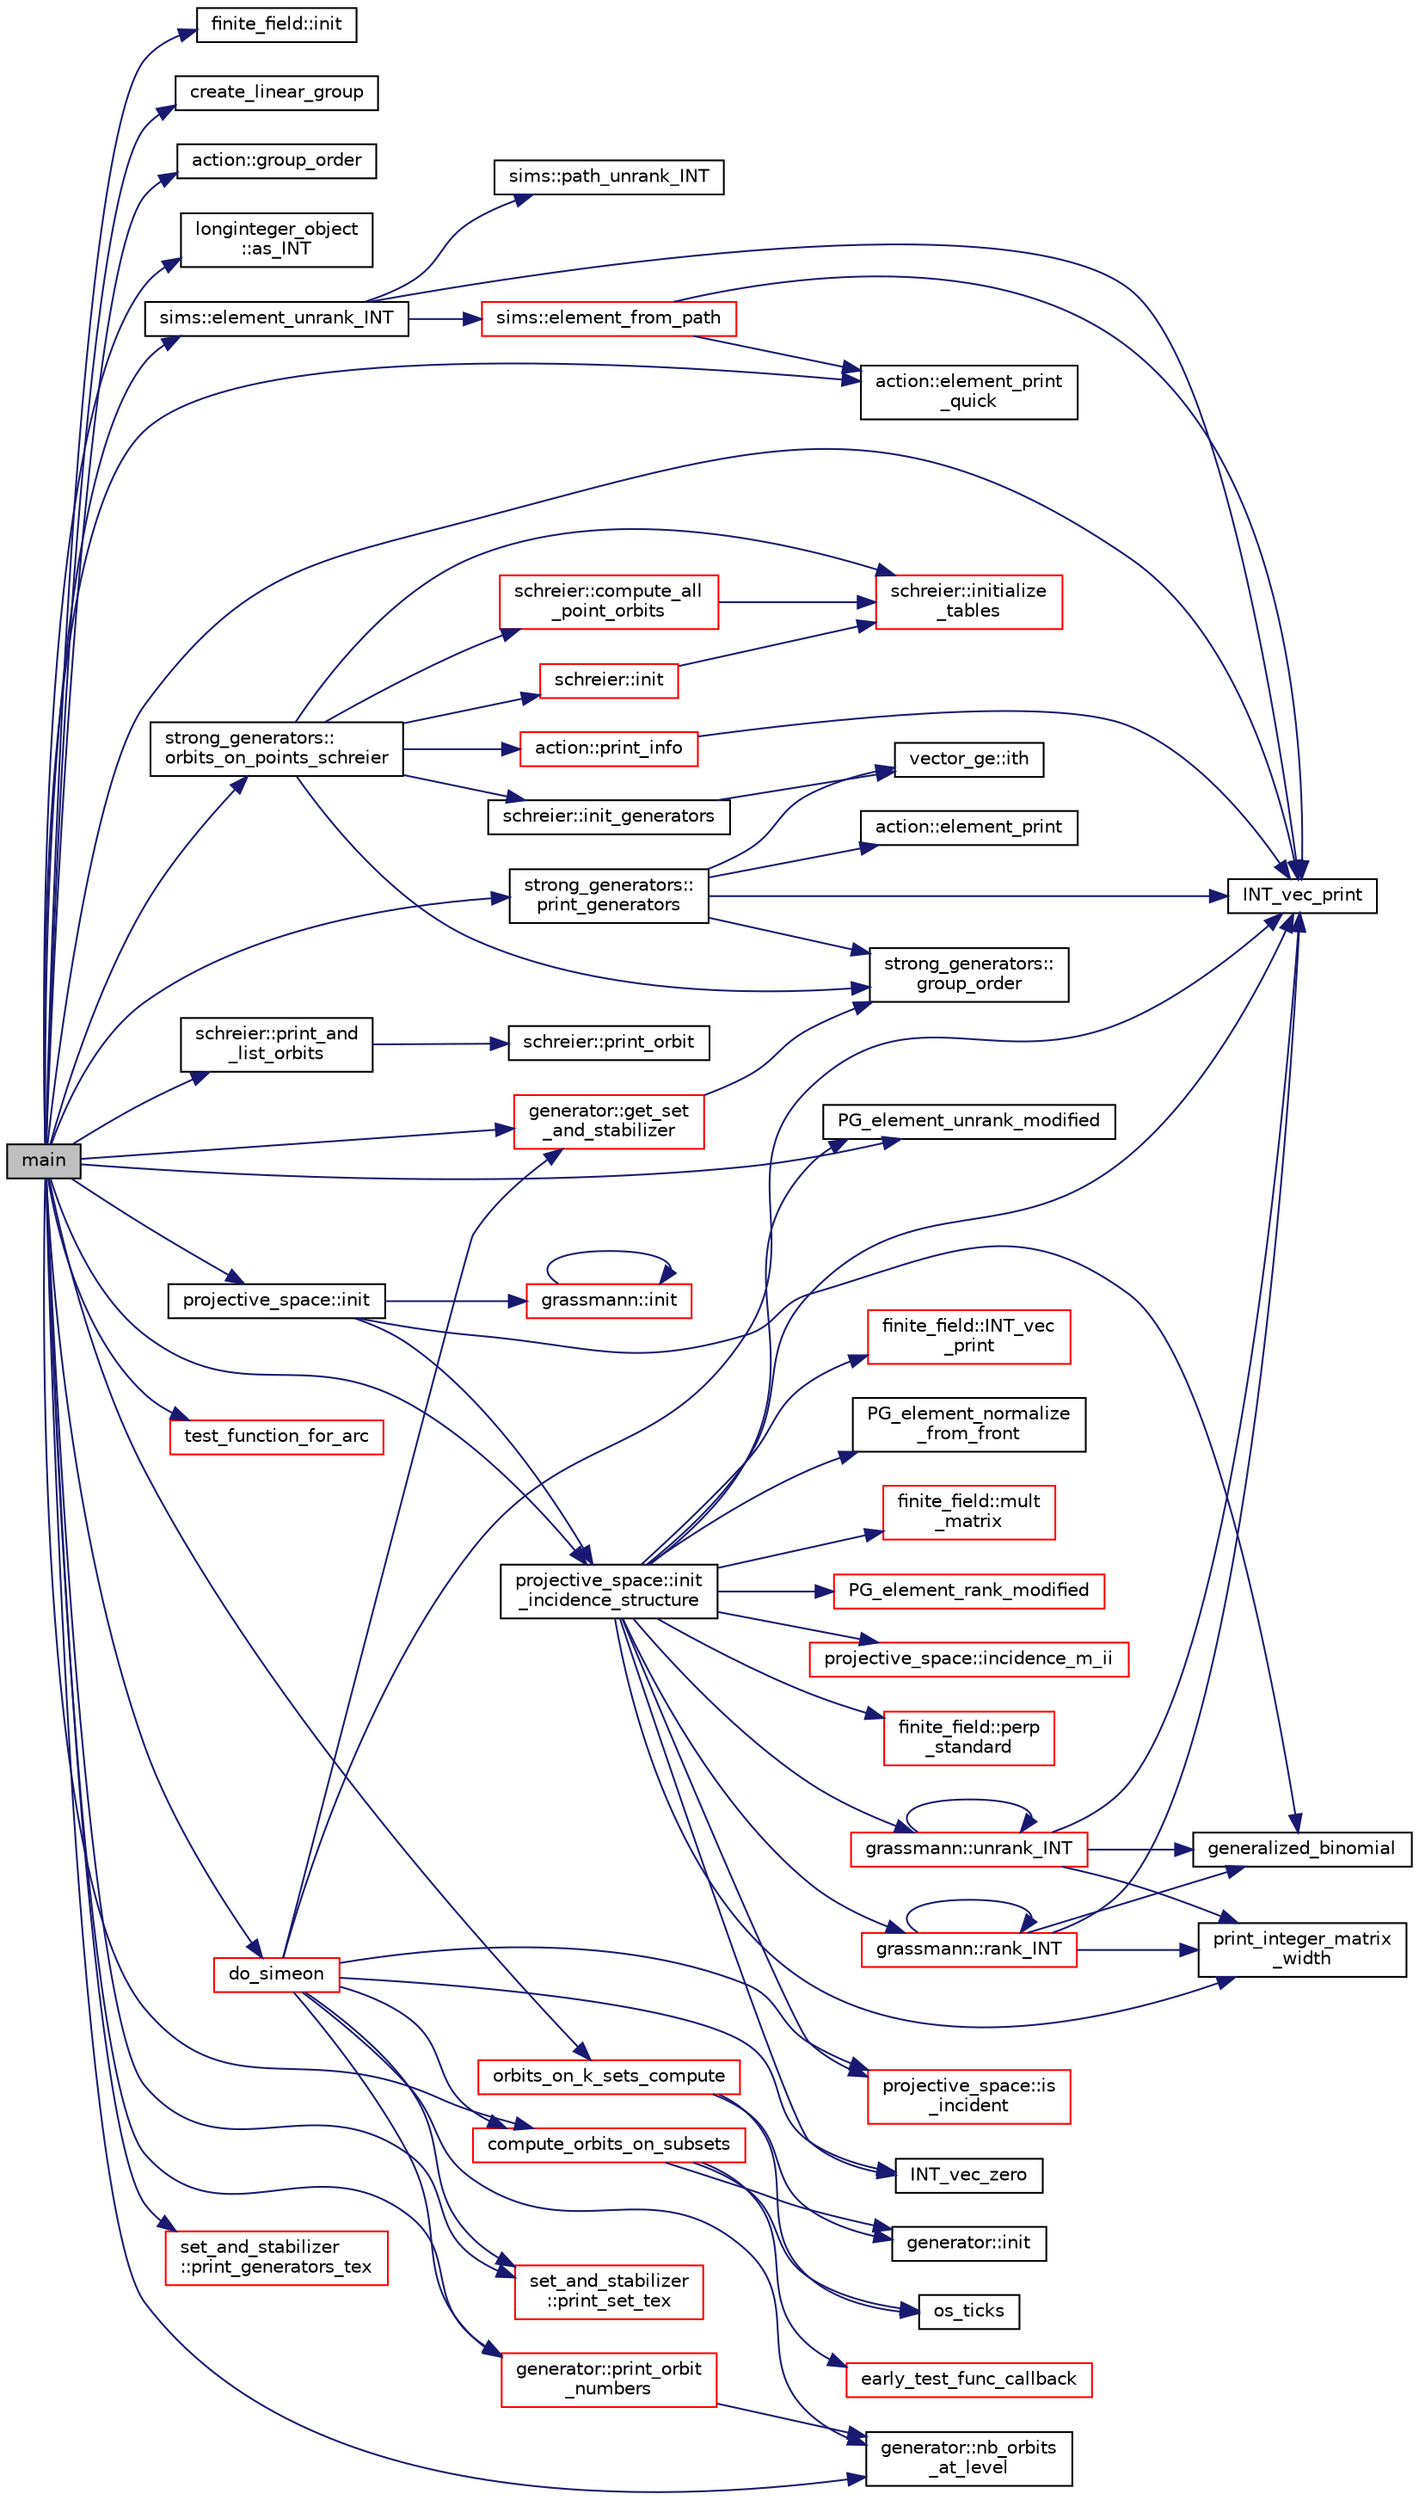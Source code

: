 digraph "main"
{
  edge [fontname="Helvetica",fontsize="10",labelfontname="Helvetica",labelfontsize="10"];
  node [fontname="Helvetica",fontsize="10",shape=record];
  rankdir="LR";
  Node882 [label="main",height=0.2,width=0.4,color="black", fillcolor="grey75", style="filled", fontcolor="black"];
  Node882 -> Node883 [color="midnightblue",fontsize="10",style="solid",fontname="Helvetica"];
  Node883 [label="finite_field::init",height=0.2,width=0.4,color="black", fillcolor="white", style="filled",URL="$df/d5a/classfinite__field.html#a13e75e8165b27464935b50368ee8313c"];
  Node882 -> Node884 [color="midnightblue",fontsize="10",style="solid",fontname="Helvetica"];
  Node884 [label="create_linear_group",height=0.2,width=0.4,color="black", fillcolor="white", style="filled",URL="$d5/d90/action__global_8_c.html#a0f8feabe739b53848853347a45964c25"];
  Node882 -> Node885 [color="midnightblue",fontsize="10",style="solid",fontname="Helvetica"];
  Node885 [label="action::group_order",height=0.2,width=0.4,color="black", fillcolor="white", style="filled",URL="$d2/d86/classaction.html#ad1f69adb27041311d2e7be96e39388d4"];
  Node882 -> Node886 [color="midnightblue",fontsize="10",style="solid",fontname="Helvetica"];
  Node886 [label="longinteger_object\l::as_INT",height=0.2,width=0.4,color="black", fillcolor="white", style="filled",URL="$dd/d7e/classlonginteger__object.html#afb992d4679a6741acc63c8bcba27971e"];
  Node882 -> Node887 [color="midnightblue",fontsize="10",style="solid",fontname="Helvetica"];
  Node887 [label="sims::element_unrank_INT",height=0.2,width=0.4,color="black", fillcolor="white", style="filled",URL="$d9/df3/classsims.html#a435d84bb7bf7292f14593b2a4344151f"];
  Node887 -> Node888 [color="midnightblue",fontsize="10",style="solid",fontname="Helvetica"];
  Node888 [label="sims::path_unrank_INT",height=0.2,width=0.4,color="black", fillcolor="white", style="filled",URL="$d9/df3/classsims.html#a8ae2ffa971c2aac809d83c18e4e91926"];
  Node887 -> Node889 [color="midnightblue",fontsize="10",style="solid",fontname="Helvetica"];
  Node889 [label="INT_vec_print",height=0.2,width=0.4,color="black", fillcolor="white", style="filled",URL="$df/dbf/sajeeb_8_c.html#a79a5901af0b47dd0d694109543c027fe"];
  Node887 -> Node890 [color="midnightblue",fontsize="10",style="solid",fontname="Helvetica"];
  Node890 [label="sims::element_from_path",height=0.2,width=0.4,color="red", fillcolor="white", style="filled",URL="$d9/df3/classsims.html#a4a9bc25b1b8e61ba34d6d3d9f9fb8ab8"];
  Node890 -> Node889 [color="midnightblue",fontsize="10",style="solid",fontname="Helvetica"];
  Node890 -> Node896 [color="midnightblue",fontsize="10",style="solid",fontname="Helvetica"];
  Node896 [label="action::element_print\l_quick",height=0.2,width=0.4,color="black", fillcolor="white", style="filled",URL="$d2/d86/classaction.html#a4844680cf6750396f76494a28655265b"];
  Node882 -> Node896 [color="midnightblue",fontsize="10",style="solid",fontname="Helvetica"];
  Node882 -> Node900 [color="midnightblue",fontsize="10",style="solid",fontname="Helvetica"];
  Node900 [label="PG_element_unrank_modified",height=0.2,width=0.4,color="black", fillcolor="white", style="filled",URL="$d4/d67/geometry_8h.html#a83ae9b605d496f6a90345303f6efae64"];
  Node882 -> Node889 [color="midnightblue",fontsize="10",style="solid",fontname="Helvetica"];
  Node882 -> Node901 [color="midnightblue",fontsize="10",style="solid",fontname="Helvetica"];
  Node901 [label="strong_generators::\lprint_generators",height=0.2,width=0.4,color="black", fillcolor="white", style="filled",URL="$dc/d09/classstrong__generators.html#adccd259b435afd96d89cd664daa6c897"];
  Node901 -> Node902 [color="midnightblue",fontsize="10",style="solid",fontname="Helvetica"];
  Node902 [label="strong_generators::\lgroup_order",height=0.2,width=0.4,color="black", fillcolor="white", style="filled",URL="$dc/d09/classstrong__generators.html#a91f453c2bfd6502b96f4b4eed16beb20"];
  Node901 -> Node889 [color="midnightblue",fontsize="10",style="solid",fontname="Helvetica"];
  Node901 -> Node903 [color="midnightblue",fontsize="10",style="solid",fontname="Helvetica"];
  Node903 [label="action::element_print",height=0.2,width=0.4,color="black", fillcolor="white", style="filled",URL="$d2/d86/classaction.html#ae38c3ef3c1125213733d63c6fc3c40cd"];
  Node901 -> Node895 [color="midnightblue",fontsize="10",style="solid",fontname="Helvetica"];
  Node895 [label="vector_ge::ith",height=0.2,width=0.4,color="black", fillcolor="white", style="filled",URL="$d4/d6e/classvector__ge.html#a1ff002e8b746a9beb119d57dcd4a15ff"];
  Node882 -> Node904 [color="midnightblue",fontsize="10",style="solid",fontname="Helvetica"];
  Node904 [label="strong_generators::\lorbits_on_points_schreier",height=0.2,width=0.4,color="black", fillcolor="white", style="filled",URL="$dc/d09/classstrong__generators.html#adf3f35989ff7ac9fdbcf0a4e241eef9f"];
  Node904 -> Node902 [color="midnightblue",fontsize="10",style="solid",fontname="Helvetica"];
  Node904 -> Node905 [color="midnightblue",fontsize="10",style="solid",fontname="Helvetica"];
  Node905 [label="action::print_info",height=0.2,width=0.4,color="red", fillcolor="white", style="filled",URL="$d2/d86/classaction.html#a6f89e493e5c5a32e5c3b8963d438ce86"];
  Node905 -> Node889 [color="midnightblue",fontsize="10",style="solid",fontname="Helvetica"];
  Node904 -> Node909 [color="midnightblue",fontsize="10",style="solid",fontname="Helvetica"];
  Node909 [label="schreier::init",height=0.2,width=0.4,color="red", fillcolor="white", style="filled",URL="$d3/dd6/classschreier.html#a7443bebde2aa08acae16c0ff29c9abcf"];
  Node909 -> Node912 [color="midnightblue",fontsize="10",style="solid",fontname="Helvetica"];
  Node912 [label="schreier::initialize\l_tables",height=0.2,width=0.4,color="red", fillcolor="white", style="filled",URL="$d3/dd6/classschreier.html#acccc16670f88b14ddc69856cd5c0b36d"];
  Node904 -> Node912 [color="midnightblue",fontsize="10",style="solid",fontname="Helvetica"];
  Node904 -> Node915 [color="midnightblue",fontsize="10",style="solid",fontname="Helvetica"];
  Node915 [label="schreier::init_generators",height=0.2,width=0.4,color="black", fillcolor="white", style="filled",URL="$d3/dd6/classschreier.html#a04fd581636085a7414e1b5d1004e44e0"];
  Node915 -> Node895 [color="midnightblue",fontsize="10",style="solid",fontname="Helvetica"];
  Node904 -> Node916 [color="midnightblue",fontsize="10",style="solid",fontname="Helvetica"];
  Node916 [label="schreier::compute_all\l_point_orbits",height=0.2,width=0.4,color="red", fillcolor="white", style="filled",URL="$d3/dd6/classschreier.html#a1deec048f51f380bc3476d4cd4d95e94"];
  Node916 -> Node912 [color="midnightblue",fontsize="10",style="solid",fontname="Helvetica"];
  Node882 -> Node940 [color="midnightblue",fontsize="10",style="solid",fontname="Helvetica"];
  Node940 [label="schreier::print_and\l_list_orbits",height=0.2,width=0.4,color="black", fillcolor="white", style="filled",URL="$d3/dd6/classschreier.html#a601f9c08d5a6f37f849d22fa4e89d892"];
  Node940 -> Node920 [color="midnightblue",fontsize="10",style="solid",fontname="Helvetica"];
  Node920 [label="schreier::print_orbit",height=0.2,width=0.4,color="black", fillcolor="white", style="filled",URL="$d3/dd6/classschreier.html#ac30bbfe09706ff8ccaf27c2cf8074594"];
  Node882 -> Node941 [color="midnightblue",fontsize="10",style="solid",fontname="Helvetica"];
  Node941 [label="projective_space::init",height=0.2,width=0.4,color="black", fillcolor="white", style="filled",URL="$d2/d17/classprojective__space.html#a8a1efa40df92744519365f82e4740dab"];
  Node941 -> Node942 [color="midnightblue",fontsize="10",style="solid",fontname="Helvetica"];
  Node942 [label="grassmann::init",height=0.2,width=0.4,color="red", fillcolor="white", style="filled",URL="$df/d02/classgrassmann.html#a2e8cf7b9f203254493d7c2607c17d498"];
  Node942 -> Node942 [color="midnightblue",fontsize="10",style="solid",fontname="Helvetica"];
  Node941 -> Node944 [color="midnightblue",fontsize="10",style="solid",fontname="Helvetica"];
  Node944 [label="generalized_binomial",height=0.2,width=0.4,color="black", fillcolor="white", style="filled",URL="$d2/d7c/combinatorics_8_c.html#a24762dc22e45175d18ec1ec1d2556ae8"];
  Node941 -> Node945 [color="midnightblue",fontsize="10",style="solid",fontname="Helvetica"];
  Node945 [label="projective_space::init\l_incidence_structure",height=0.2,width=0.4,color="black", fillcolor="white", style="filled",URL="$d2/d17/classprojective__space.html#a1e59490325e045cc52674a3706780aed"];
  Node945 -> Node946 [color="midnightblue",fontsize="10",style="solid",fontname="Helvetica"];
  Node946 [label="INT_vec_zero",height=0.2,width=0.4,color="black", fillcolor="white", style="filled",URL="$df/dbf/sajeeb_8_c.html#aa8c9c7977203577026080f546fe4980f"];
  Node945 -> Node900 [color="midnightblue",fontsize="10",style="solid",fontname="Helvetica"];
  Node945 -> Node889 [color="midnightblue",fontsize="10",style="solid",fontname="Helvetica"];
  Node945 -> Node947 [color="midnightblue",fontsize="10",style="solid",fontname="Helvetica"];
  Node947 [label="finite_field::INT_vec\l_print",height=0.2,width=0.4,color="red", fillcolor="white", style="filled",URL="$df/d5a/classfinite__field.html#a9c33a61dedc197e37b014b6f8dc07f06"];
  Node945 -> Node951 [color="midnightblue",fontsize="10",style="solid",fontname="Helvetica"];
  Node951 [label="PG_element_normalize\l_from_front",height=0.2,width=0.4,color="black", fillcolor="white", style="filled",URL="$d4/d67/geometry_8h.html#af675caf5f9975573455c8d93cb56bf95"];
  Node945 -> Node952 [color="midnightblue",fontsize="10",style="solid",fontname="Helvetica"];
  Node952 [label="grassmann::unrank_INT",height=0.2,width=0.4,color="red", fillcolor="white", style="filled",URL="$df/d02/classgrassmann.html#a32079405b95a6da2ba1420567d762d64"];
  Node952 -> Node944 [color="midnightblue",fontsize="10",style="solid",fontname="Helvetica"];
  Node952 -> Node889 [color="midnightblue",fontsize="10",style="solid",fontname="Helvetica"];
  Node952 -> Node952 [color="midnightblue",fontsize="10",style="solid",fontname="Helvetica"];
  Node952 -> Node956 [color="midnightblue",fontsize="10",style="solid",fontname="Helvetica"];
  Node956 [label="print_integer_matrix\l_width",height=0.2,width=0.4,color="black", fillcolor="white", style="filled",URL="$d5/db4/io__and__os_8h.html#aa78f3e73fc2179251bd15adbcc31573f"];
  Node945 -> Node956 [color="midnightblue",fontsize="10",style="solid",fontname="Helvetica"];
  Node945 -> Node957 [color="midnightblue",fontsize="10",style="solid",fontname="Helvetica"];
  Node957 [label="grassmann::rank_INT",height=0.2,width=0.4,color="red", fillcolor="white", style="filled",URL="$df/d02/classgrassmann.html#a1fa95ce7ecebd48b04c7a0dc75491184"];
  Node957 -> Node956 [color="midnightblue",fontsize="10",style="solid",fontname="Helvetica"];
  Node957 -> Node889 [color="midnightblue",fontsize="10",style="solid",fontname="Helvetica"];
  Node957 -> Node944 [color="midnightblue",fontsize="10",style="solid",fontname="Helvetica"];
  Node957 -> Node957 [color="midnightblue",fontsize="10",style="solid",fontname="Helvetica"];
  Node945 -> Node960 [color="midnightblue",fontsize="10",style="solid",fontname="Helvetica"];
  Node960 [label="finite_field::mult\l_matrix",height=0.2,width=0.4,color="red", fillcolor="white", style="filled",URL="$df/d5a/classfinite__field.html#a48517f15dfd7b21c37e0975855f1ada2"];
  Node945 -> Node963 [color="midnightblue",fontsize="10",style="solid",fontname="Helvetica"];
  Node963 [label="PG_element_rank_modified",height=0.2,width=0.4,color="red", fillcolor="white", style="filled",URL="$d4/d67/geometry_8h.html#a9cd1a8bf5b88a038e33862f6c2c3dd36"];
  Node945 -> Node965 [color="midnightblue",fontsize="10",style="solid",fontname="Helvetica"];
  Node965 [label="projective_space::incidence_m_ii",height=0.2,width=0.4,color="red", fillcolor="white", style="filled",URL="$d2/d17/classprojective__space.html#adafef534cb822f51289101e7d465ede2"];
  Node945 -> Node967 [color="midnightblue",fontsize="10",style="solid",fontname="Helvetica"];
  Node967 [label="finite_field::perp\l_standard",height=0.2,width=0.4,color="red", fillcolor="white", style="filled",URL="$df/d5a/classfinite__field.html#a2f5bc92908aea624a8d9179d2a9ba057"];
  Node945 -> Node972 [color="midnightblue",fontsize="10",style="solid",fontname="Helvetica"];
  Node972 [label="projective_space::is\l_incident",height=0.2,width=0.4,color="red", fillcolor="white", style="filled",URL="$d2/d17/classprojective__space.html#a225780a9f3d266bc425b3be0cf5bc0ff"];
  Node882 -> Node945 [color="midnightblue",fontsize="10",style="solid",fontname="Helvetica"];
  Node882 -> Node974 [color="midnightblue",fontsize="10",style="solid",fontname="Helvetica"];
  Node974 [label="compute_orbits_on_subsets",height=0.2,width=0.4,color="red", fillcolor="white", style="filled",URL="$da/d10/other_8h.html#af33697aede0480110b1227f727252637"];
  Node974 -> Node975 [color="midnightblue",fontsize="10",style="solid",fontname="Helvetica"];
  Node975 [label="os_ticks",height=0.2,width=0.4,color="black", fillcolor="white", style="filled",URL="$d5/db4/io__and__os_8h.html#a3da6d2b09e35d569adb7101dffcb5224"];
  Node974 -> Node976 [color="midnightblue",fontsize="10",style="solid",fontname="Helvetica"];
  Node976 [label="generator::init",height=0.2,width=0.4,color="black", fillcolor="white", style="filled",URL="$d7/d73/classgenerator.html#aeca1559b4172cae921620768bd62df47"];
  Node974 -> Node977 [color="midnightblue",fontsize="10",style="solid",fontname="Helvetica"];
  Node977 [label="early_test_func_callback",height=0.2,width=0.4,color="red", fillcolor="white", style="filled",URL="$d0/dd1/blt_8h.html#ac5b3d559ae4a7f04c7623f93300574ea"];
  Node882 -> Node1747 [color="midnightblue",fontsize="10",style="solid",fontname="Helvetica"];
  Node1747 [label="test_function_for_arc",height=0.2,width=0.4,color="red", fillcolor="white", style="filled",URL="$d5/d13/simeon_8_c.html#aea48fbc94e3a6fcfdebca8e2ff571716"];
  Node882 -> Node1749 [color="midnightblue",fontsize="10",style="solid",fontname="Helvetica"];
  Node1749 [label="orbits_on_k_sets_compute",height=0.2,width=0.4,color="red", fillcolor="white", style="filled",URL="$da/d10/other_8h.html#a96743526b15703539d544499276aaa71"];
  Node1749 -> Node976 [color="midnightblue",fontsize="10",style="solid",fontname="Helvetica"];
  Node1749 -> Node975 [color="midnightblue",fontsize="10",style="solid",fontname="Helvetica"];
  Node882 -> Node1750 [color="midnightblue",fontsize="10",style="solid",fontname="Helvetica"];
  Node1750 [label="generator::print_orbit\l_numbers",height=0.2,width=0.4,color="red", fillcolor="white", style="filled",URL="$d7/d73/classgenerator.html#a9da74456f2e9b3dffb36ca05815bb3da"];
  Node1750 -> Node1027 [color="midnightblue",fontsize="10",style="solid",fontname="Helvetica"];
  Node1027 [label="generator::nb_orbits\l_at_level",height=0.2,width=0.4,color="black", fillcolor="white", style="filled",URL="$d7/d73/classgenerator.html#a020f3d8378448310d044a4a24fadf301"];
  Node882 -> Node1027 [color="midnightblue",fontsize="10",style="solid",fontname="Helvetica"];
  Node882 -> Node1751 [color="midnightblue",fontsize="10",style="solid",fontname="Helvetica"];
  Node1751 [label="generator::get_set\l_and_stabilizer",height=0.2,width=0.4,color="red", fillcolor="white", style="filled",URL="$d7/d73/classgenerator.html#a23116270f27facfd48e4190a84e0ef20"];
  Node1751 -> Node902 [color="midnightblue",fontsize="10",style="solid",fontname="Helvetica"];
  Node882 -> Node1758 [color="midnightblue",fontsize="10",style="solid",fontname="Helvetica"];
  Node1758 [label="set_and_stabilizer\l::print_set_tex",height=0.2,width=0.4,color="red", fillcolor="white", style="filled",URL="$de/df6/classset__and__stabilizer.html#a691a961365c213993a7f9f4b899457d9"];
  Node882 -> Node1759 [color="midnightblue",fontsize="10",style="solid",fontname="Helvetica"];
  Node1759 [label="set_and_stabilizer\l::print_generators_tex",height=0.2,width=0.4,color="red", fillcolor="white", style="filled",URL="$de/df6/classset__and__stabilizer.html#acbaae72aef6863f689fa377652cadb3e"];
  Node882 -> Node1761 [color="midnightblue",fontsize="10",style="solid",fontname="Helvetica"];
  Node1761 [label="do_simeon",height=0.2,width=0.4,color="red", fillcolor="white", style="filled",URL="$d5/d13/simeon_8_c.html#a36cf3f9cb484fa44da7a7dfcbe9385d0"];
  Node1761 -> Node889 [color="midnightblue",fontsize="10",style="solid",fontname="Helvetica"];
  Node1761 -> Node974 [color="midnightblue",fontsize="10",style="solid",fontname="Helvetica"];
  Node1761 -> Node1750 [color="midnightblue",fontsize="10",style="solid",fontname="Helvetica"];
  Node1761 -> Node1027 [color="midnightblue",fontsize="10",style="solid",fontname="Helvetica"];
  Node1761 -> Node1751 [color="midnightblue",fontsize="10",style="solid",fontname="Helvetica"];
  Node1761 -> Node946 [color="midnightblue",fontsize="10",style="solid",fontname="Helvetica"];
  Node1761 -> Node972 [color="midnightblue",fontsize="10",style="solid",fontname="Helvetica"];
  Node1761 -> Node1758 [color="midnightblue",fontsize="10",style="solid",fontname="Helvetica"];
}
